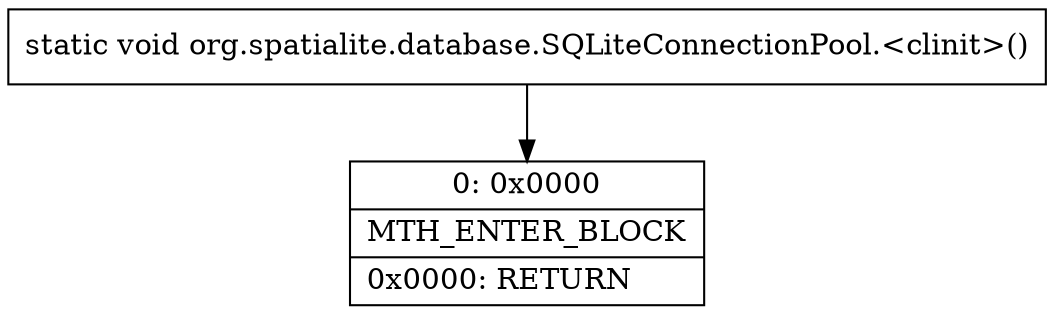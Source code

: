 digraph "CFG fororg.spatialite.database.SQLiteConnectionPool.\<clinit\>()V" {
Node_0 [shape=record,label="{0\:\ 0x0000|MTH_ENTER_BLOCK\l|0x0000: RETURN   \l}"];
MethodNode[shape=record,label="{static void org.spatialite.database.SQLiteConnectionPool.\<clinit\>() }"];
MethodNode -> Node_0;
}

